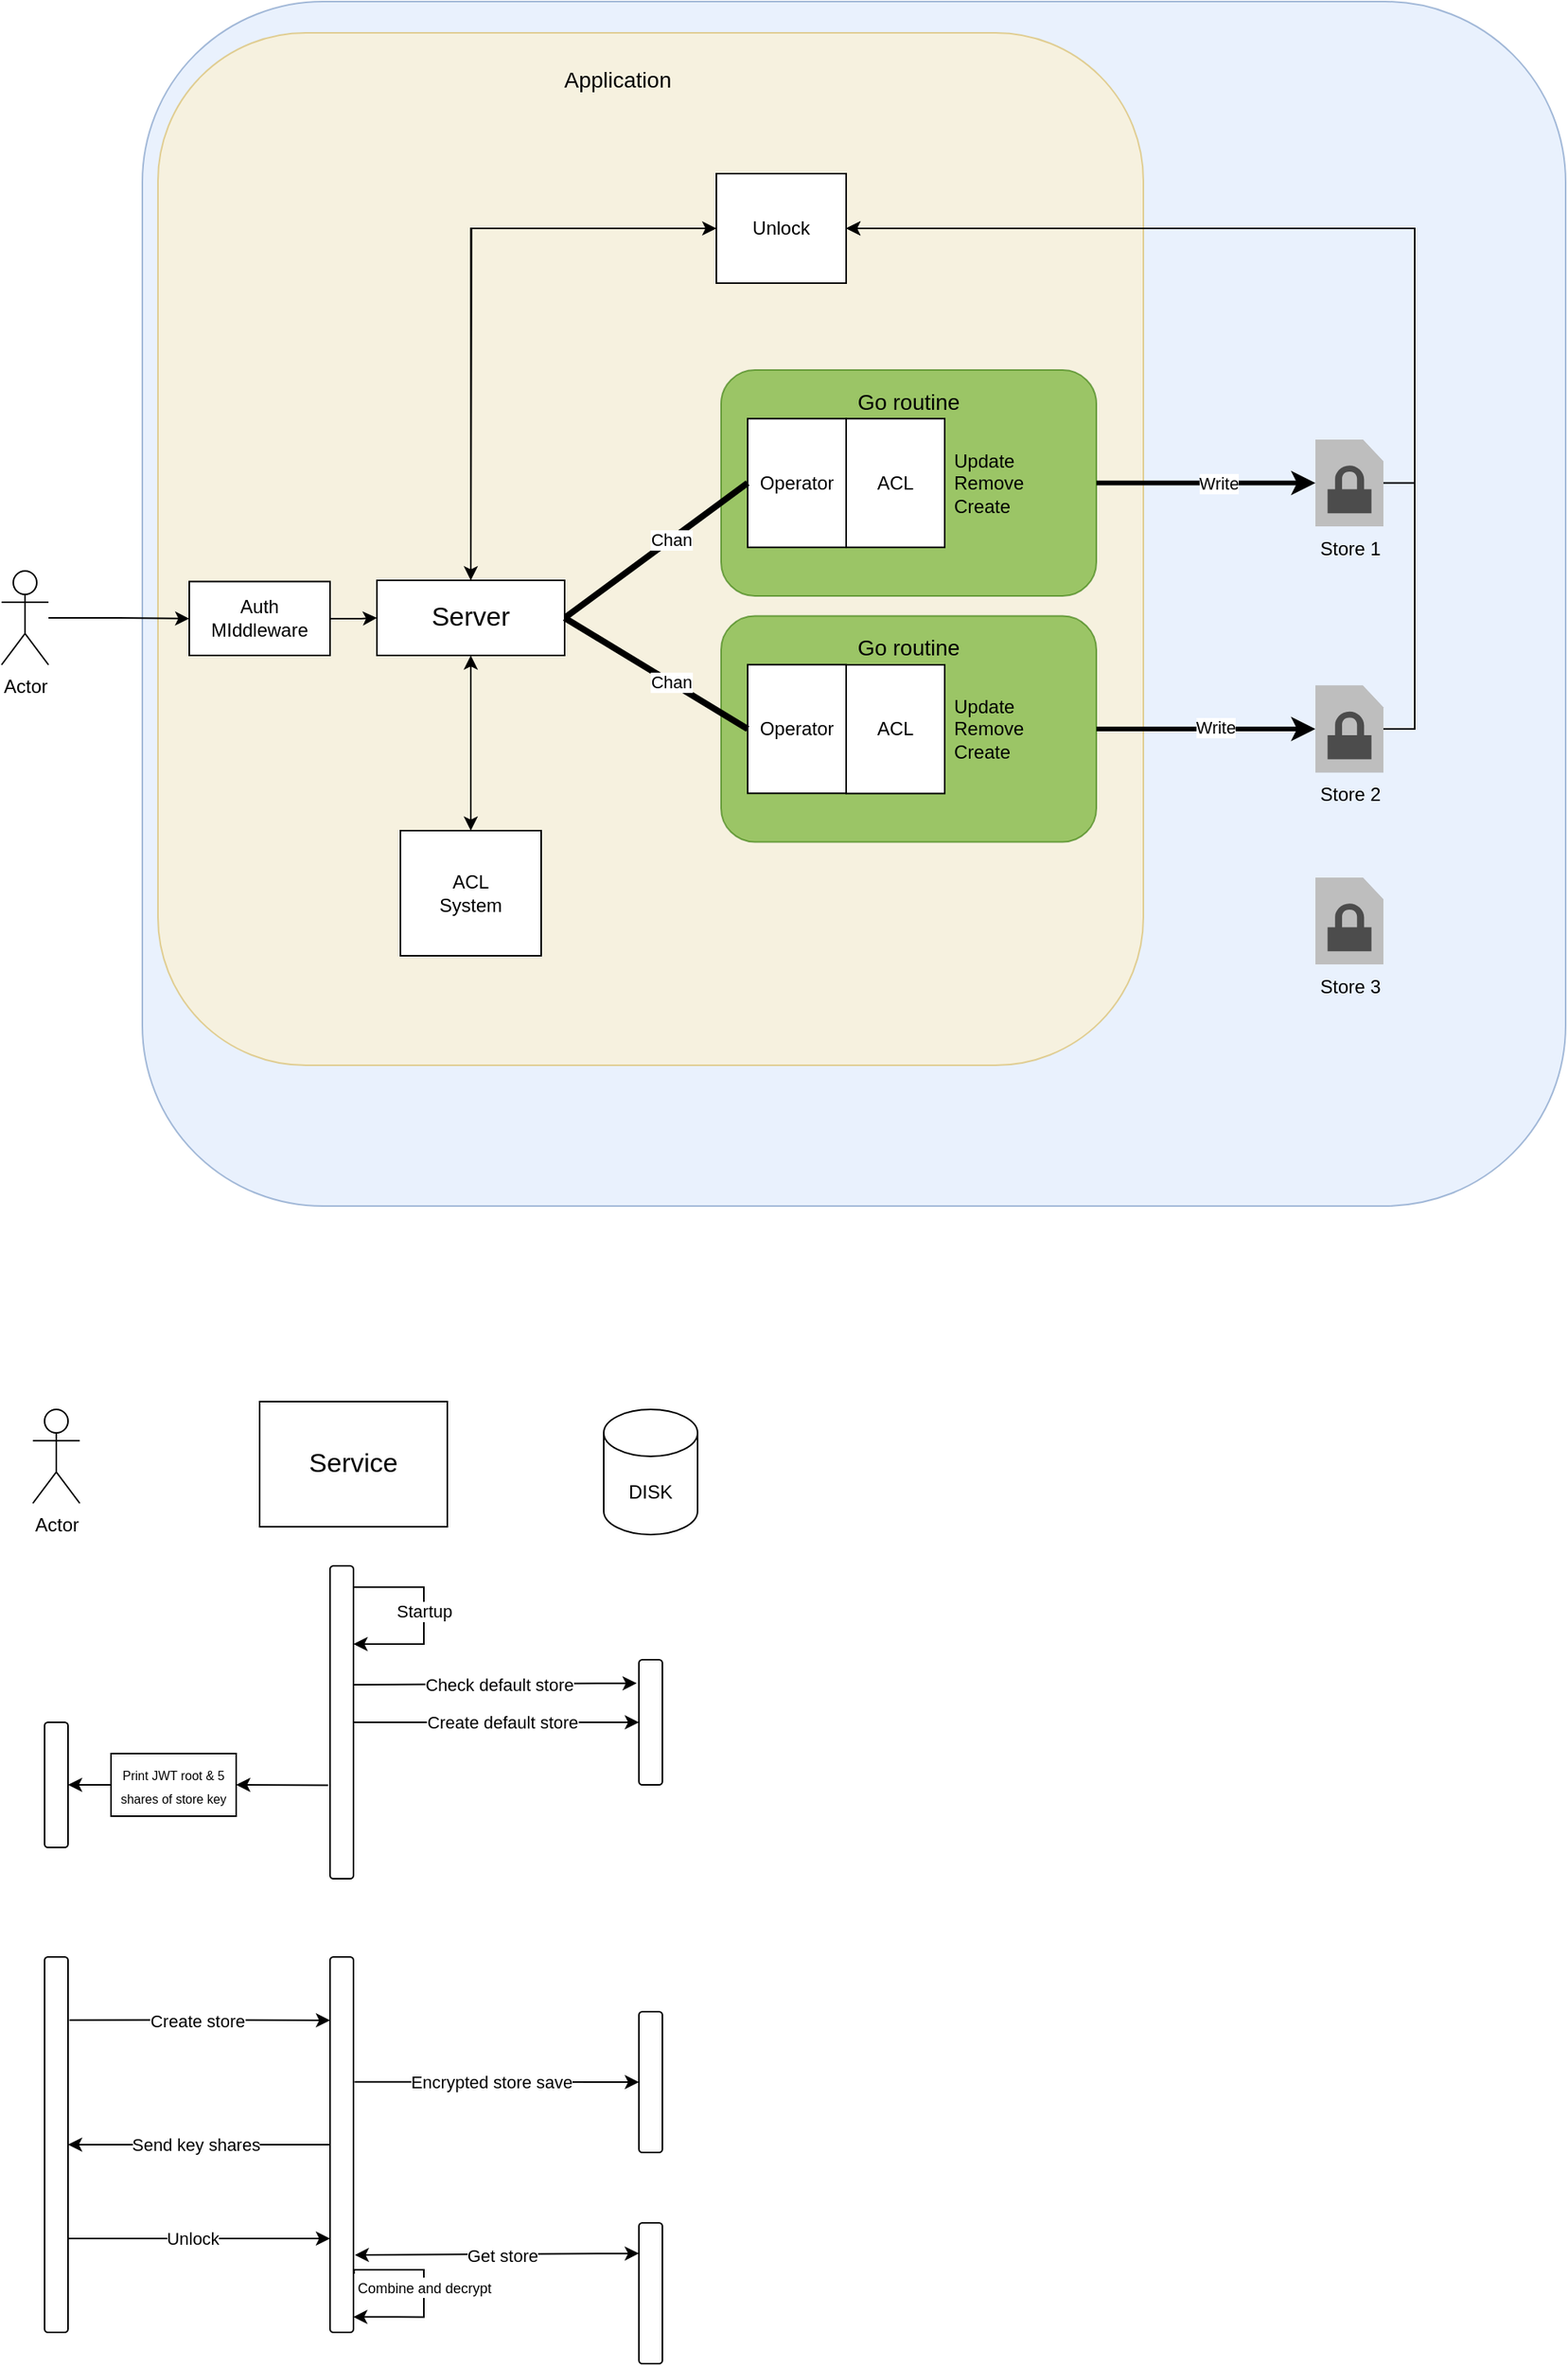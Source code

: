 <mxfile version="21.2.3" type="github">
  <diagram name="Pagina-1" id="5jM1S9QyfaLW6f3JCL6n">
    <mxGraphModel dx="1942" dy="1134" grid="1" gridSize="10" guides="1" tooltips="1" connect="1" arrows="1" fold="1" page="1" pageScale="1" pageWidth="827" pageHeight="1169" math="0" shadow="0">
      <root>
        <mxCell id="0" />
        <mxCell id="1" parent="0" />
        <mxCell id="YThsAyTlzjn3kSZtY9Mx-7" value="" style="rounded=1;whiteSpace=wrap;html=1;fillColor=#dae8fc;strokeColor=#6c8ebf;opacity=60;" parent="1" vertex="1">
          <mxGeometry x="110" y="170" width="910" height="770" as="geometry" />
        </mxCell>
        <mxCell id="YThsAyTlzjn3kSZtY9Mx-4" value="" style="rounded=1;whiteSpace=wrap;html=1;fillColor=#fff2cc;strokeColor=#d6b656;opacity=60;" parent="1" vertex="1">
          <mxGeometry x="120" y="190" width="630" height="660" as="geometry" />
        </mxCell>
        <mxCell id="YThsAyTlzjn3kSZtY9Mx-5" value="&lt;font style=&quot;font-size: 14px;&quot;&gt;Application&lt;/font&gt;" style="text;html=1;strokeColor=none;fillColor=none;align=center;verticalAlign=middle;whiteSpace=wrap;rounded=0;strokeWidth=3;" parent="1" vertex="1">
          <mxGeometry x="311" y="200" width="206" height="40" as="geometry" />
        </mxCell>
        <mxCell id="LTp8fWtRzP7bLeBBjzg3-25" style="edgeStyle=orthogonalEdgeStyle;rounded=0;orthogonalLoop=1;jettySize=auto;html=1;exitX=1;exitY=0.5;exitDx=0;exitDy=0;exitPerimeter=0;entryX=1;entryY=0.5;entryDx=0;entryDy=0;" edge="1" parent="1" source="YThsAyTlzjn3kSZtY9Mx-8" target="LTp8fWtRzP7bLeBBjzg3-20">
          <mxGeometry relative="1" as="geometry" />
        </mxCell>
        <mxCell id="YThsAyTlzjn3kSZtY9Mx-8" value="Store 1" style="outlineConnect=0;dashed=0;verticalLabelPosition=bottom;verticalAlign=top;align=center;html=1;shape=mxgraph.aws3.encrypted_data;fillColor=#7D7C7C;gradientColor=none;" parent="1" vertex="1">
          <mxGeometry x="860" y="450" width="43.5" height="55.5" as="geometry" />
        </mxCell>
        <mxCell id="LTp8fWtRzP7bLeBBjzg3-26" style="edgeStyle=orthogonalEdgeStyle;rounded=0;orthogonalLoop=1;jettySize=auto;html=1;exitX=1;exitY=0.5;exitDx=0;exitDy=0;exitPerimeter=0;entryX=1;entryY=0.5;entryDx=0;entryDy=0;" edge="1" parent="1" source="YThsAyTlzjn3kSZtY9Mx-9" target="LTp8fWtRzP7bLeBBjzg3-20">
          <mxGeometry relative="1" as="geometry" />
        </mxCell>
        <mxCell id="YThsAyTlzjn3kSZtY9Mx-9" value="Store 2" style="outlineConnect=0;dashed=0;verticalLabelPosition=bottom;verticalAlign=top;align=center;html=1;shape=mxgraph.aws3.encrypted_data;fillColor=#7D7C7C;gradientColor=none;" parent="1" vertex="1">
          <mxGeometry x="860" y="607.25" width="43.5" height="55.5" as="geometry" />
        </mxCell>
        <mxCell id="YThsAyTlzjn3kSZtY9Mx-10" value="Store 3" style="outlineConnect=0;dashed=0;verticalLabelPosition=bottom;verticalAlign=top;align=center;html=1;shape=mxgraph.aws3.encrypted_data;fillColor=#7D7C7C;gradientColor=none;" parent="1" vertex="1">
          <mxGeometry x="860" y="730" width="43.5" height="55.5" as="geometry" />
        </mxCell>
        <mxCell id="YThsAyTlzjn3kSZtY9Mx-12" value="" style="rounded=1;whiteSpace=wrap;html=1;fillColor=#60a917;strokeColor=#2D7600;opacity=60;fontColor=#ffffff;" parent="1" vertex="1">
          <mxGeometry x="480" y="405.5" width="240" height="144.5" as="geometry" />
        </mxCell>
        <mxCell id="YThsAyTlzjn3kSZtY9Mx-13" value="&lt;span style=&quot;font-size: 14px;&quot;&gt;Go routine&lt;/span&gt;" style="text;html=1;strokeColor=none;fillColor=none;align=center;verticalAlign=middle;whiteSpace=wrap;rounded=0;strokeWidth=3;" parent="1" vertex="1">
          <mxGeometry x="497" y="405.5" width="206" height="40" as="geometry" />
        </mxCell>
        <mxCell id="YThsAyTlzjn3kSZtY9Mx-15" value="" style="rounded=1;whiteSpace=wrap;html=1;fillColor=#60a917;strokeColor=#2D7600;opacity=60;fontColor=#ffffff;" parent="1" vertex="1">
          <mxGeometry x="480" y="562.75" width="240" height="144.5" as="geometry" />
        </mxCell>
        <mxCell id="YThsAyTlzjn3kSZtY9Mx-14" value="&lt;span style=&quot;font-size: 14px;&quot;&gt;Go routine&lt;/span&gt;" style="text;html=1;strokeColor=none;fillColor=none;align=center;verticalAlign=middle;whiteSpace=wrap;rounded=0;strokeWidth=3;" parent="1" vertex="1">
          <mxGeometry x="497" y="562.75" width="206" height="40" as="geometry" />
        </mxCell>
        <mxCell id="YThsAyTlzjn3kSZtY9Mx-19" value="Operator" style="rounded=0;whiteSpace=wrap;html=1;strokeWidth=1;fontFamily=Helvetica;fontSize=12;" parent="1" vertex="1">
          <mxGeometry x="497" y="436.63" width="63" height="82.25" as="geometry" />
        </mxCell>
        <mxCell id="YThsAyTlzjn3kSZtY9Mx-20" value="Operator" style="rounded=0;whiteSpace=wrap;html=1;strokeWidth=1;fontFamily=Helvetica;fontSize=12;" parent="1" vertex="1">
          <mxGeometry x="497" y="593.88" width="63" height="82.25" as="geometry" />
        </mxCell>
        <mxCell id="YThsAyTlzjn3kSZtY9Mx-22" value="" style="endArrow=none;html=1;rounded=0;fontFamily=Helvetica;fontSize=12;fontColor=default;strokeWidth=4;exitX=1;exitY=0.5;exitDx=0;exitDy=0;entryX=0;entryY=0.5;entryDx=0;entryDy=0;" parent="1" edge="1" target="YThsAyTlzjn3kSZtY9Mx-19" source="LTp8fWtRzP7bLeBBjzg3-1">
          <mxGeometry width="50" height="50" relative="1" as="geometry">
            <mxPoint x="410" y="564.5" as="sourcePoint" />
            <mxPoint x="460" y="514.5" as="targetPoint" />
          </mxGeometry>
        </mxCell>
        <mxCell id="LTp8fWtRzP7bLeBBjzg3-9" value="Chan" style="edgeLabel;html=1;align=center;verticalAlign=middle;resizable=0;points=[];labelBackgroundColor=default;" vertex="1" connectable="0" parent="YThsAyTlzjn3kSZtY9Mx-22">
          <mxGeometry x="0.158" relative="1" as="geometry">
            <mxPoint as="offset" />
          </mxGeometry>
        </mxCell>
        <mxCell id="LTp8fWtRzP7bLeBBjzg3-23" style="edgeStyle=orthogonalEdgeStyle;rounded=0;orthogonalLoop=1;jettySize=auto;html=1;exitX=0.5;exitY=0;exitDx=0;exitDy=0;entryX=0;entryY=0.5;entryDx=0;entryDy=0;" edge="1" parent="1" source="LTp8fWtRzP7bLeBBjzg3-1" target="LTp8fWtRzP7bLeBBjzg3-20">
          <mxGeometry relative="1" as="geometry" />
        </mxCell>
        <mxCell id="LTp8fWtRzP7bLeBBjzg3-1" value="&lt;font style=&quot;font-size: 17px;&quot;&gt;Server&lt;/font&gt;" style="rounded=0;whiteSpace=wrap;html=1;" vertex="1" parent="1">
          <mxGeometry x="260" y="540" width="120" height="48" as="geometry" />
        </mxCell>
        <mxCell id="LTp8fWtRzP7bLeBBjzg3-2" value="" style="endArrow=none;html=1;rounded=0;fontFamily=Helvetica;fontSize=12;fontColor=default;strokeWidth=4;exitX=1;exitY=0.5;exitDx=0;exitDy=0;entryX=0;entryY=0.5;entryDx=0;entryDy=0;" edge="1" parent="1" source="LTp8fWtRzP7bLeBBjzg3-1" target="YThsAyTlzjn3kSZtY9Mx-20">
          <mxGeometry width="50" height="50" relative="1" as="geometry">
            <mxPoint x="400" y="622.75" as="sourcePoint" />
            <mxPoint x="450" y="572.75" as="targetPoint" />
          </mxGeometry>
        </mxCell>
        <mxCell id="LTp8fWtRzP7bLeBBjzg3-8" value="Chan" style="edgeLabel;html=1;align=center;verticalAlign=middle;resizable=0;points=[];" vertex="1" connectable="0" parent="LTp8fWtRzP7bLeBBjzg3-2">
          <mxGeometry x="0.162" relative="1" as="geometry">
            <mxPoint as="offset" />
          </mxGeometry>
        </mxCell>
        <mxCell id="LTp8fWtRzP7bLeBBjzg3-4" value="" style="edgeStyle=orthogonalEdgeStyle;rounded=0;orthogonalLoop=1;jettySize=auto;html=1;" edge="1" parent="1" source="LTp8fWtRzP7bLeBBjzg3-3" target="LTp8fWtRzP7bLeBBjzg3-1">
          <mxGeometry relative="1" as="geometry" />
        </mxCell>
        <mxCell id="LTp8fWtRzP7bLeBBjzg3-3" value="Auth&lt;br&gt;MIddleware" style="rounded=0;whiteSpace=wrap;html=1;" vertex="1" parent="1">
          <mxGeometry x="140" y="540.75" width="90" height="47.25" as="geometry" />
        </mxCell>
        <mxCell id="LTp8fWtRzP7bLeBBjzg3-7" value="" style="edgeStyle=orthogonalEdgeStyle;rounded=0;orthogonalLoop=1;jettySize=auto;html=1;" edge="1" parent="1" source="LTp8fWtRzP7bLeBBjzg3-6" target="LTp8fWtRzP7bLeBBjzg3-3">
          <mxGeometry relative="1" as="geometry" />
        </mxCell>
        <mxCell id="LTp8fWtRzP7bLeBBjzg3-6" value="Actor" style="shape=umlActor;verticalLabelPosition=bottom;verticalAlign=top;html=1;outlineConnect=0;" vertex="1" parent="1">
          <mxGeometry x="20" y="534" width="30" height="60" as="geometry" />
        </mxCell>
        <mxCell id="LTp8fWtRzP7bLeBBjzg3-10" value="ACL&lt;br&gt;System" style="rounded=0;whiteSpace=wrap;html=1;" vertex="1" parent="1">
          <mxGeometry x="275" y="700" width="90" height="80" as="geometry" />
        </mxCell>
        <mxCell id="LTp8fWtRzP7bLeBBjzg3-13" value="" style="endArrow=classic;startArrow=classic;html=1;rounded=0;entryX=0.5;entryY=1;entryDx=0;entryDy=0;exitX=0.5;exitY=0;exitDx=0;exitDy=0;" edge="1" parent="1" source="LTp8fWtRzP7bLeBBjzg3-10" target="LTp8fWtRzP7bLeBBjzg3-1">
          <mxGeometry width="50" height="50" relative="1" as="geometry">
            <mxPoint x="260" y="670" as="sourcePoint" />
            <mxPoint x="310" y="620" as="targetPoint" />
          </mxGeometry>
        </mxCell>
        <mxCell id="LTp8fWtRzP7bLeBBjzg3-14" value="Update&lt;br&gt;Remove&lt;br&gt;Create" style="text;strokeColor=none;fillColor=none;align=left;verticalAlign=middle;spacingLeft=4;spacingRight=4;overflow=hidden;points=[[0,0.5],[1,0.5]];portConstraint=eastwest;rotatable=0;whiteSpace=wrap;html=1;" vertex="1" parent="1">
          <mxGeometry x="623" y="452.75" width="80" height="50" as="geometry" />
        </mxCell>
        <mxCell id="LTp8fWtRzP7bLeBBjzg3-15" value="Update&lt;br&gt;Remove&lt;br&gt;Create" style="text;strokeColor=none;fillColor=none;align=left;verticalAlign=middle;spacingLeft=4;spacingRight=4;overflow=hidden;points=[[0,0.5],[1,0.5]];portConstraint=eastwest;rotatable=0;whiteSpace=wrap;html=1;" vertex="1" parent="1">
          <mxGeometry x="623" y="610" width="80" height="50" as="geometry" />
        </mxCell>
        <mxCell id="LTp8fWtRzP7bLeBBjzg3-16" value="" style="endArrow=classic;html=1;rounded=0;strokeWidth=3;exitX=1;exitY=0.5;exitDx=0;exitDy=0;entryX=0;entryY=0.5;entryDx=0;entryDy=0;entryPerimeter=0;" edge="1" parent="1" source="YThsAyTlzjn3kSZtY9Mx-12" target="YThsAyTlzjn3kSZtY9Mx-8">
          <mxGeometry width="50" height="50" relative="1" as="geometry">
            <mxPoint x="750" y="480" as="sourcePoint" />
            <mxPoint x="800" y="430" as="targetPoint" />
          </mxGeometry>
        </mxCell>
        <mxCell id="LTp8fWtRzP7bLeBBjzg3-18" value="Write" style="edgeLabel;html=1;align=center;verticalAlign=middle;resizable=0;points=[];" vertex="1" connectable="0" parent="LTp8fWtRzP7bLeBBjzg3-16">
          <mxGeometry x="0.116" relative="1" as="geometry">
            <mxPoint as="offset" />
          </mxGeometry>
        </mxCell>
        <mxCell id="LTp8fWtRzP7bLeBBjzg3-17" value="" style="endArrow=classic;html=1;rounded=0;strokeWidth=3;exitX=1;exitY=0.5;exitDx=0;exitDy=0;entryX=0;entryY=0.5;entryDx=0;entryDy=0;entryPerimeter=0;" edge="1" parent="1" source="YThsAyTlzjn3kSZtY9Mx-15" target="YThsAyTlzjn3kSZtY9Mx-9">
          <mxGeometry width="50" height="50" relative="1" as="geometry">
            <mxPoint x="730" y="622.75" as="sourcePoint" />
            <mxPoint x="870" y="622.75" as="targetPoint" />
          </mxGeometry>
        </mxCell>
        <mxCell id="LTp8fWtRzP7bLeBBjzg3-19" value="Write" style="edgeLabel;html=1;align=center;verticalAlign=middle;resizable=0;points=[];" vertex="1" connectable="0" parent="LTp8fWtRzP7bLeBBjzg3-17">
          <mxGeometry x="0.084" y="1" relative="1" as="geometry">
            <mxPoint as="offset" />
          </mxGeometry>
        </mxCell>
        <mxCell id="LTp8fWtRzP7bLeBBjzg3-27" style="edgeStyle=orthogonalEdgeStyle;rounded=0;orthogonalLoop=1;jettySize=auto;html=1;exitX=0;exitY=0.5;exitDx=0;exitDy=0;" edge="1" parent="1" source="LTp8fWtRzP7bLeBBjzg3-20">
          <mxGeometry relative="1" as="geometry">
            <mxPoint x="320" y="540" as="targetPoint" />
          </mxGeometry>
        </mxCell>
        <mxCell id="LTp8fWtRzP7bLeBBjzg3-20" value="Unlock" style="rounded=0;whiteSpace=wrap;html=1;" vertex="1" parent="1">
          <mxGeometry x="477" y="280" width="83" height="70" as="geometry" />
        </mxCell>
        <mxCell id="LTp8fWtRzP7bLeBBjzg3-28" value="ACL" style="rounded=0;whiteSpace=wrap;html=1;strokeWidth=1;fontFamily=Helvetica;fontSize=12;" vertex="1" parent="1">
          <mxGeometry x="560" y="594" width="63" height="82.25" as="geometry" />
        </mxCell>
        <mxCell id="LTp8fWtRzP7bLeBBjzg3-29" value="ACL" style="rounded=0;whiteSpace=wrap;html=1;strokeWidth=1;fontFamily=Helvetica;fontSize=12;" vertex="1" parent="1">
          <mxGeometry x="560" y="436.63" width="63" height="82.25" as="geometry" />
        </mxCell>
        <mxCell id="LTp8fWtRzP7bLeBBjzg3-31" value="Actor" style="shape=umlActor;verticalLabelPosition=bottom;verticalAlign=top;html=1;outlineConnect=0;" vertex="1" parent="1">
          <mxGeometry x="40" y="1070" width="30" height="60" as="geometry" />
        </mxCell>
        <mxCell id="LTp8fWtRzP7bLeBBjzg3-32" value="&lt;font style=&quot;font-size: 17px;&quot;&gt;Service&lt;/font&gt;" style="rounded=0;whiteSpace=wrap;html=1;" vertex="1" parent="1">
          <mxGeometry x="185" y="1065" width="120" height="80" as="geometry" />
        </mxCell>
        <mxCell id="LTp8fWtRzP7bLeBBjzg3-34" value="DISK" style="shape=cylinder3;whiteSpace=wrap;html=1;boundedLbl=1;backgroundOutline=1;size=15;" vertex="1" parent="1">
          <mxGeometry x="405" y="1070" width="60" height="80" as="geometry" />
        </mxCell>
        <mxCell id="LTp8fWtRzP7bLeBBjzg3-36" value="" style="rounded=1;whiteSpace=wrap;html=1;" vertex="1" parent="1">
          <mxGeometry x="47.5" y="1270" width="15" height="80" as="geometry" />
        </mxCell>
        <mxCell id="LTp8fWtRzP7bLeBBjzg3-52" style="edgeStyle=orthogonalEdgeStyle;rounded=0;orthogonalLoop=1;jettySize=auto;html=1;exitX=1.055;exitY=0.168;exitDx=0;exitDy=0;entryX=0.001;entryY=0.169;entryDx=0;entryDy=0;exitPerimeter=0;entryPerimeter=0;" edge="1" parent="1" source="LTp8fWtRzP7bLeBBjzg3-37" target="LTp8fWtRzP7bLeBBjzg3-38">
          <mxGeometry relative="1" as="geometry" />
        </mxCell>
        <mxCell id="LTp8fWtRzP7bLeBBjzg3-53" value="Create store" style="edgeLabel;html=1;align=center;verticalAlign=middle;resizable=0;points=[];" vertex="1" connectable="0" parent="LTp8fWtRzP7bLeBBjzg3-52">
          <mxGeometry x="-0.03" relative="1" as="geometry">
            <mxPoint as="offset" />
          </mxGeometry>
        </mxCell>
        <mxCell id="LTp8fWtRzP7bLeBBjzg3-58" style="edgeStyle=orthogonalEdgeStyle;rounded=0;orthogonalLoop=1;jettySize=auto;html=1;exitX=1;exitY=0.75;exitDx=0;exitDy=0;entryX=0;entryY=0.75;entryDx=0;entryDy=0;" edge="1" parent="1" source="LTp8fWtRzP7bLeBBjzg3-37" target="LTp8fWtRzP7bLeBBjzg3-38">
          <mxGeometry relative="1" as="geometry" />
        </mxCell>
        <mxCell id="LTp8fWtRzP7bLeBBjzg3-59" value="Unlock" style="edgeLabel;html=1;align=center;verticalAlign=middle;resizable=0;points=[];" vertex="1" connectable="0" parent="LTp8fWtRzP7bLeBBjzg3-58">
          <mxGeometry x="-0.059" relative="1" as="geometry">
            <mxPoint as="offset" />
          </mxGeometry>
        </mxCell>
        <mxCell id="LTp8fWtRzP7bLeBBjzg3-37" value="" style="rounded=1;whiteSpace=wrap;html=1;" vertex="1" parent="1">
          <mxGeometry x="47.5" y="1420" width="15" height="240" as="geometry" />
        </mxCell>
        <mxCell id="LTp8fWtRzP7bLeBBjzg3-54" style="edgeStyle=orthogonalEdgeStyle;rounded=0;orthogonalLoop=1;jettySize=auto;html=1;exitX=1.045;exitY=0.333;exitDx=0;exitDy=0;entryX=0;entryY=0.5;entryDx=0;entryDy=0;exitPerimeter=0;" edge="1" parent="1" source="LTp8fWtRzP7bLeBBjzg3-38" target="LTp8fWtRzP7bLeBBjzg3-39">
          <mxGeometry relative="1" as="geometry" />
        </mxCell>
        <mxCell id="LTp8fWtRzP7bLeBBjzg3-55" value="Encrypted store save" style="edgeLabel;html=1;align=center;verticalAlign=middle;resizable=0;points=[];" vertex="1" connectable="0" parent="LTp8fWtRzP7bLeBBjzg3-54">
          <mxGeometry x="-0.042" relative="1" as="geometry">
            <mxPoint as="offset" />
          </mxGeometry>
        </mxCell>
        <mxCell id="LTp8fWtRzP7bLeBBjzg3-56" style="edgeStyle=orthogonalEdgeStyle;rounded=0;orthogonalLoop=1;jettySize=auto;html=1;exitX=0;exitY=0.5;exitDx=0;exitDy=0;entryX=1;entryY=0.5;entryDx=0;entryDy=0;" edge="1" parent="1" source="LTp8fWtRzP7bLeBBjzg3-38" target="LTp8fWtRzP7bLeBBjzg3-37">
          <mxGeometry relative="1" as="geometry">
            <mxPoint x="63" y="1580" as="targetPoint" />
          </mxGeometry>
        </mxCell>
        <mxCell id="LTp8fWtRzP7bLeBBjzg3-57" value="Send key shares" style="edgeLabel;html=1;align=center;verticalAlign=middle;resizable=0;points=[];" vertex="1" connectable="0" parent="LTp8fWtRzP7bLeBBjzg3-56">
          <mxGeometry x="0.03" relative="1" as="geometry">
            <mxPoint as="offset" />
          </mxGeometry>
        </mxCell>
        <mxCell id="LTp8fWtRzP7bLeBBjzg3-38" value="" style="rounded=1;whiteSpace=wrap;html=1;" vertex="1" parent="1">
          <mxGeometry x="230" y="1420" width="15" height="240" as="geometry" />
        </mxCell>
        <mxCell id="LTp8fWtRzP7bLeBBjzg3-39" value="" style="rounded=1;whiteSpace=wrap;html=1;" vertex="1" parent="1">
          <mxGeometry x="427.5" y="1455" width="15" height="90" as="geometry" />
        </mxCell>
        <mxCell id="LTp8fWtRzP7bLeBBjzg3-40" value="" style="rounded=1;whiteSpace=wrap;html=1;" vertex="1" parent="1">
          <mxGeometry x="427.5" y="1230" width="15" height="80" as="geometry" />
        </mxCell>
        <mxCell id="LTp8fWtRzP7bLeBBjzg3-47" style="edgeStyle=orthogonalEdgeStyle;rounded=0;orthogonalLoop=1;jettySize=auto;html=1;exitX=1;exitY=0.5;exitDx=0;exitDy=0;entryX=0;entryY=0.5;entryDx=0;entryDy=0;" edge="1" parent="1" source="LTp8fWtRzP7bLeBBjzg3-41" target="LTp8fWtRzP7bLeBBjzg3-40">
          <mxGeometry relative="1" as="geometry" />
        </mxCell>
        <mxCell id="LTp8fWtRzP7bLeBBjzg3-48" value="Create default store" style="edgeLabel;html=1;align=center;verticalAlign=middle;resizable=0;points=[];" vertex="1" connectable="0" parent="LTp8fWtRzP7bLeBBjzg3-47">
          <mxGeometry x="0.064" relative="1" as="geometry">
            <mxPoint x="-2" as="offset" />
          </mxGeometry>
        </mxCell>
        <mxCell id="LTp8fWtRzP7bLeBBjzg3-41" value="" style="rounded=1;whiteSpace=wrap;html=1;" vertex="1" parent="1">
          <mxGeometry x="230" y="1170" width="15" height="200" as="geometry" />
        </mxCell>
        <mxCell id="LTp8fWtRzP7bLeBBjzg3-42" value="" style="endArrow=classic;html=1;rounded=0;exitX=0.979;exitY=0.068;exitDx=0;exitDy=0;exitPerimeter=0;edgeStyle=orthogonalEdgeStyle;entryX=1;entryY=0.25;entryDx=0;entryDy=0;" edge="1" parent="1" source="LTp8fWtRzP7bLeBBjzg3-41" target="LTp8fWtRzP7bLeBBjzg3-41">
          <mxGeometry width="50" height="50" relative="1" as="geometry">
            <mxPoint x="280" y="1230" as="sourcePoint" />
            <mxPoint x="250" y="1220" as="targetPoint" />
            <Array as="points">
              <mxPoint x="290" y="1184" />
              <mxPoint x="290" y="1220" />
            </Array>
          </mxGeometry>
        </mxCell>
        <mxCell id="LTp8fWtRzP7bLeBBjzg3-44" value="Startup" style="edgeLabel;html=1;align=center;verticalAlign=middle;resizable=0;points=[];" vertex="1" connectable="0" parent="LTp8fWtRzP7bLeBBjzg3-42">
          <mxGeometry x="-0.045" relative="1" as="geometry">
            <mxPoint as="offset" />
          </mxGeometry>
        </mxCell>
        <mxCell id="LTp8fWtRzP7bLeBBjzg3-45" value="" style="endArrow=classic;html=1;rounded=0;exitX=0.995;exitY=0.38;exitDx=0;exitDy=0;exitPerimeter=0;entryX=-0.095;entryY=0.188;entryDx=0;entryDy=0;entryPerimeter=0;" edge="1" parent="1" source="LTp8fWtRzP7bLeBBjzg3-41" target="LTp8fWtRzP7bLeBBjzg3-40">
          <mxGeometry width="50" height="50" relative="1" as="geometry">
            <mxPoint x="290" y="1270" as="sourcePoint" />
            <mxPoint x="410" y="1246" as="targetPoint" />
          </mxGeometry>
        </mxCell>
        <mxCell id="LTp8fWtRzP7bLeBBjzg3-46" value="Check default store" style="edgeLabel;html=1;align=center;verticalAlign=middle;resizable=0;points=[];" vertex="1" connectable="0" parent="LTp8fWtRzP7bLeBBjzg3-45">
          <mxGeometry x="0.029" relative="1" as="geometry">
            <mxPoint as="offset" />
          </mxGeometry>
        </mxCell>
        <mxCell id="LTp8fWtRzP7bLeBBjzg3-51" value="" style="edgeStyle=orthogonalEdgeStyle;rounded=0;orthogonalLoop=1;jettySize=auto;html=1;" edge="1" parent="1" source="LTp8fWtRzP7bLeBBjzg3-49" target="LTp8fWtRzP7bLeBBjzg3-36">
          <mxGeometry relative="1" as="geometry" />
        </mxCell>
        <mxCell id="LTp8fWtRzP7bLeBBjzg3-49" value="&lt;font style=&quot;font-size: 8px;&quot;&gt;Print JWT root &amp;amp; 5 shares of store key&lt;/font&gt;" style="rounded=0;whiteSpace=wrap;html=1;" vertex="1" parent="1">
          <mxGeometry x="90" y="1290" width="80" height="40" as="geometry" />
        </mxCell>
        <mxCell id="LTp8fWtRzP7bLeBBjzg3-50" value="" style="endArrow=classic;html=1;rounded=0;exitX=-0.078;exitY=0.701;exitDx=0;exitDy=0;entryX=1;entryY=0.5;entryDx=0;entryDy=0;exitPerimeter=0;" edge="1" parent="1" source="LTp8fWtRzP7bLeBBjzg3-41" target="LTp8fWtRzP7bLeBBjzg3-49">
          <mxGeometry width="50" height="50" relative="1" as="geometry">
            <mxPoint x="140" y="1260" as="sourcePoint" />
            <mxPoint x="190" y="1210" as="targetPoint" />
          </mxGeometry>
        </mxCell>
        <mxCell id="LTp8fWtRzP7bLeBBjzg3-60" value="" style="endArrow=classic;html=1;rounded=0;exitX=1.027;exitY=0.844;exitDx=0;exitDy=0;exitPerimeter=0;orthogonalLoop=0;edgeStyle=orthogonalEdgeStyle;entryX=0.989;entryY=0.959;entryDx=0;entryDy=0;entryPerimeter=0;" edge="1" parent="1" source="LTp8fWtRzP7bLeBBjzg3-38" target="LTp8fWtRzP7bLeBBjzg3-38">
          <mxGeometry width="50" height="50" relative="1" as="geometry">
            <mxPoint x="270" y="1630" as="sourcePoint" />
            <mxPoint x="270" y="1650" as="targetPoint" />
            <Array as="points">
              <mxPoint x="245" y="1620" />
              <mxPoint x="290" y="1620" />
              <mxPoint x="290" y="1650" />
            </Array>
          </mxGeometry>
        </mxCell>
        <mxCell id="LTp8fWtRzP7bLeBBjzg3-61" value="&lt;font style=&quot;font-size: 9px;&quot;&gt;Combine and decrypt&lt;/font&gt;" style="edgeLabel;html=1;align=center;verticalAlign=middle;resizable=0;points=[];" vertex="1" connectable="0" parent="LTp8fWtRzP7bLeBBjzg3-60">
          <mxGeometry x="0.069" relative="1" as="geometry">
            <mxPoint y="-8" as="offset" />
          </mxGeometry>
        </mxCell>
        <mxCell id="LTp8fWtRzP7bLeBBjzg3-62" value="" style="rounded=1;whiteSpace=wrap;html=1;" vertex="1" parent="1">
          <mxGeometry x="427.5" y="1590" width="15" height="90" as="geometry" />
        </mxCell>
        <mxCell id="LTp8fWtRzP7bLeBBjzg3-63" value="" style="endArrow=classic;startArrow=classic;html=1;rounded=0;exitX=1.053;exitY=0.794;exitDx=0;exitDy=0;exitPerimeter=0;entryX=-0.002;entryY=0.217;entryDx=0;entryDy=0;entryPerimeter=0;" edge="1" parent="1" source="LTp8fWtRzP7bLeBBjzg3-38" target="LTp8fWtRzP7bLeBBjzg3-62">
          <mxGeometry width="50" height="50" relative="1" as="geometry">
            <mxPoint x="330" y="1620" as="sourcePoint" />
            <mxPoint x="380" y="1570" as="targetPoint" />
          </mxGeometry>
        </mxCell>
        <mxCell id="LTp8fWtRzP7bLeBBjzg3-64" value="Get store" style="edgeLabel;html=1;align=center;verticalAlign=middle;resizable=0;points=[];" vertex="1" connectable="0" parent="LTp8fWtRzP7bLeBBjzg3-63">
          <mxGeometry x="0.032" y="-1" relative="1" as="geometry">
            <mxPoint as="offset" />
          </mxGeometry>
        </mxCell>
      </root>
    </mxGraphModel>
  </diagram>
</mxfile>
